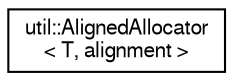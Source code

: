 digraph "Graphical Class Hierarchy"
{
  edge [fontname="FreeSans",fontsize="10",labelfontname="FreeSans",labelfontsize="10"];
  node [fontname="FreeSans",fontsize="10",shape=record];
  rankdir="LR";
  Node0 [label="util::AlignedAllocator\l\< T, alignment \>",height=0.2,width=0.4,color="black", fillcolor="white", style="filled",URL="$structutil_1_1_aligned_allocator.html",tooltip="Implements the STL allocator interface for aligned memory allocation. "];
}
